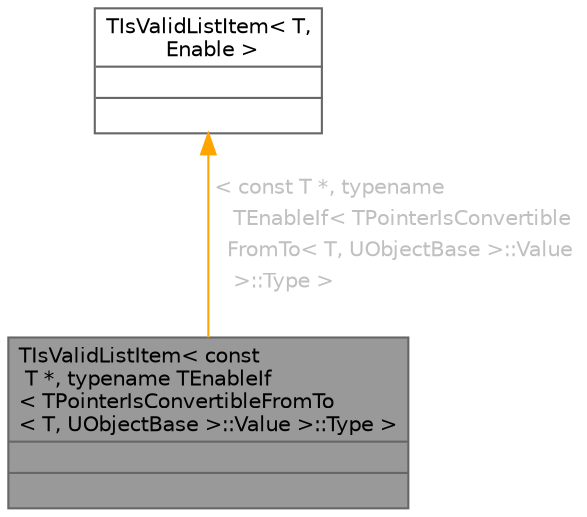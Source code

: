digraph "TIsValidListItem&lt; const T *, typename TEnableIf&lt; TPointerIsConvertibleFromTo&lt; T, UObjectBase &gt;::Value &gt;::Type &gt;"
{
 // INTERACTIVE_SVG=YES
 // LATEX_PDF_SIZE
  bgcolor="transparent";
  edge [fontname=Helvetica,fontsize=10,labelfontname=Helvetica,labelfontsize=10];
  node [fontname=Helvetica,fontsize=10,shape=box,height=0.2,width=0.4];
  Node1 [id="Node000001",shape=plain,label=<<TABLE CELLBORDER="0" BORDER="1"><TR><TD COLSPAN="2" CELLPADDING="1" CELLSPACING="0">TIsValidListItem&lt; const<BR ALIGN="LEFT"/> T *, typename TEnableIf<BR ALIGN="LEFT"/>&lt; TPointerIsConvertibleFromTo<BR ALIGN="LEFT"/>&lt; T, UObjectBase &gt;::Value &gt;::Type &gt;</TD></TR>
<HR/>
<TR><TD COLSPAN="2" CELLPADDING="1" CELLSPACING="0">&nbsp;</TD></TR>
<HR/>
<TR><TD COLSPAN="2" CELLPADDING="1" CELLSPACING="0">&nbsp;</TD></TR>
</TABLE>>
,height=0.2,width=0.4,color="gray40", fillcolor="grey60", style="filled", fontcolor="black",tooltip=" "];
  Node2 -> Node1 [id="edge1_Node000001_Node000002",dir="back",color="orange",style="solid",tooltip=" ",label=<<TABLE CELLBORDER="0" BORDER="0"><TR><TD VALIGN="top" ALIGN="LEFT" CELLPADDING="1" CELLSPACING="0">&lt; const T *, typename</TD></TR>
<TR><TD VALIGN="top" ALIGN="LEFT" CELLPADDING="1" CELLSPACING="0">&nbsp;&nbsp; TEnableIf&lt; TPointerIsConvertible</TD></TR>
<TR><TD VALIGN="top" ALIGN="LEFT" CELLPADDING="1" CELLSPACING="0">&nbsp;&nbsp;FromTo&lt; T, UObjectBase &gt;::Value</TD></TR>
<TR><TD VALIGN="top" ALIGN="LEFT" CELLPADDING="1" CELLSPACING="0">&nbsp;&nbsp; &gt;::Type &gt;</TD></TR>
</TABLE>> ,fontcolor="grey" ];
  Node2 [id="Node000002",shape=plain,label=<<TABLE CELLBORDER="0" BORDER="1"><TR><TD COLSPAN="2" CELLPADDING="1" CELLSPACING="0">TIsValidListItem&lt; T,<BR ALIGN="LEFT"/> Enable &gt;</TD></TR>
<HR/>
<TR><TD COLSPAN="2" CELLPADDING="1" CELLSPACING="0">&nbsp;</TD></TR>
<HR/>
<TR><TD COLSPAN="2" CELLPADDING="1" CELLSPACING="0">&nbsp;</TD></TR>
</TABLE>>
,height=0.2,width=0.4,color="gray40", fillcolor="white", style="filled",URL="$da/d14/structTIsValidListItem.html",tooltip="Lists/Trees only work with shared pointer types, and UObjbectBase*."];
}
